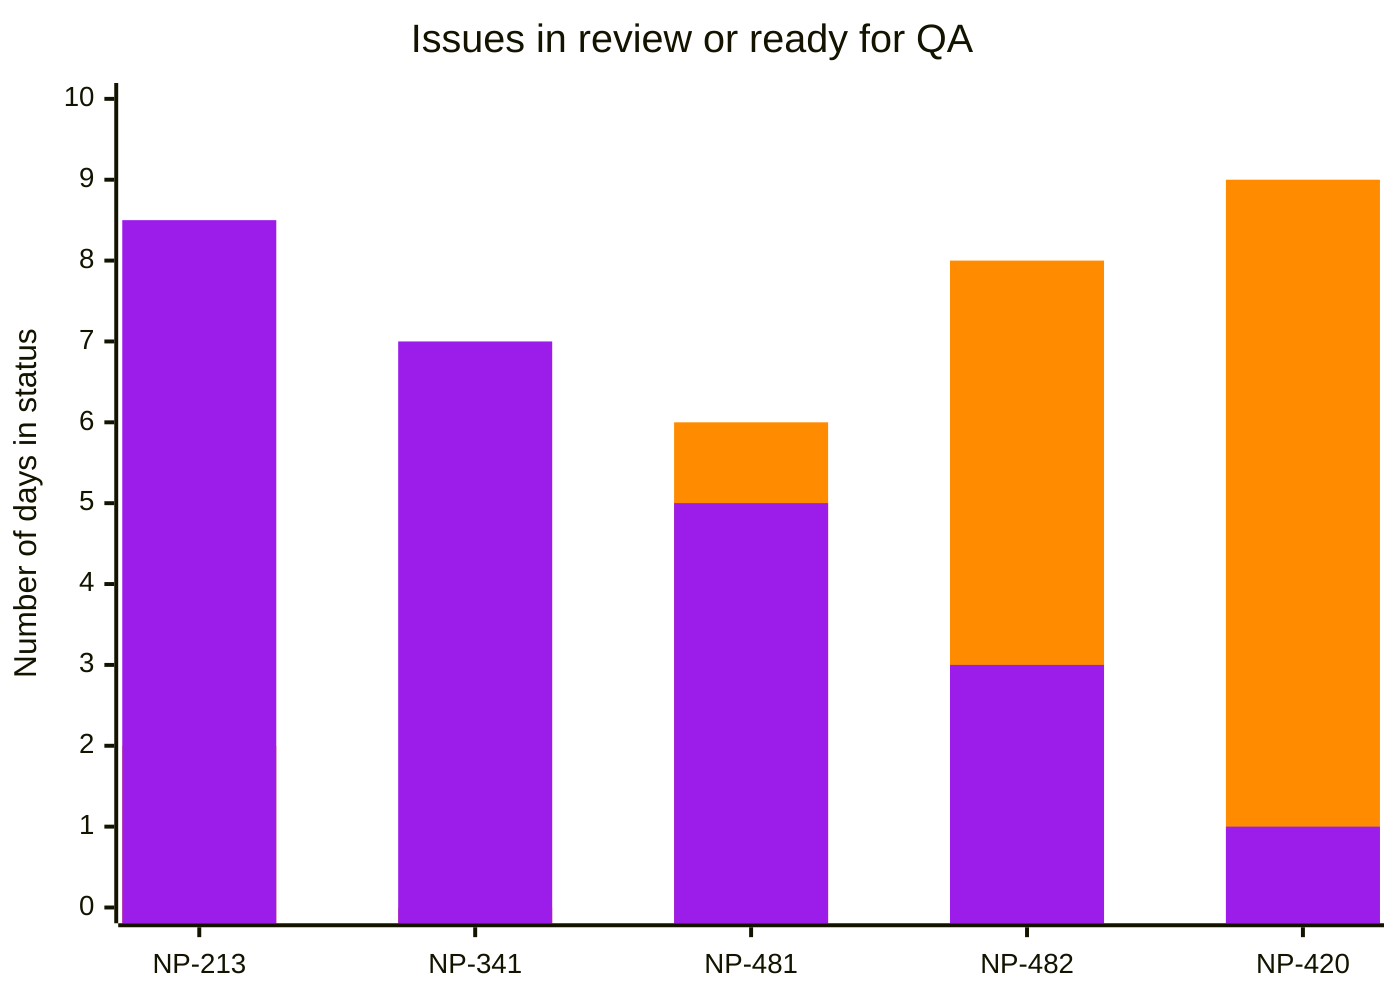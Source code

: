 %%{init: {'theme': 'base', 'themeVariables': {"xyChart":{"plotColorPalette":"#ff8b00, #9c1de9"}}}}%%
xychart-beta
  title "Issues in review or ready for QA"
  x-axis [NP-213, NP-341, NP-481, NP-482, NP-420]
  y-axis "Number of days in status" 0 --> 10
  bar [2, 0, 6, 8, 9]
  bar [8.5, 7, 5, 3, 1]